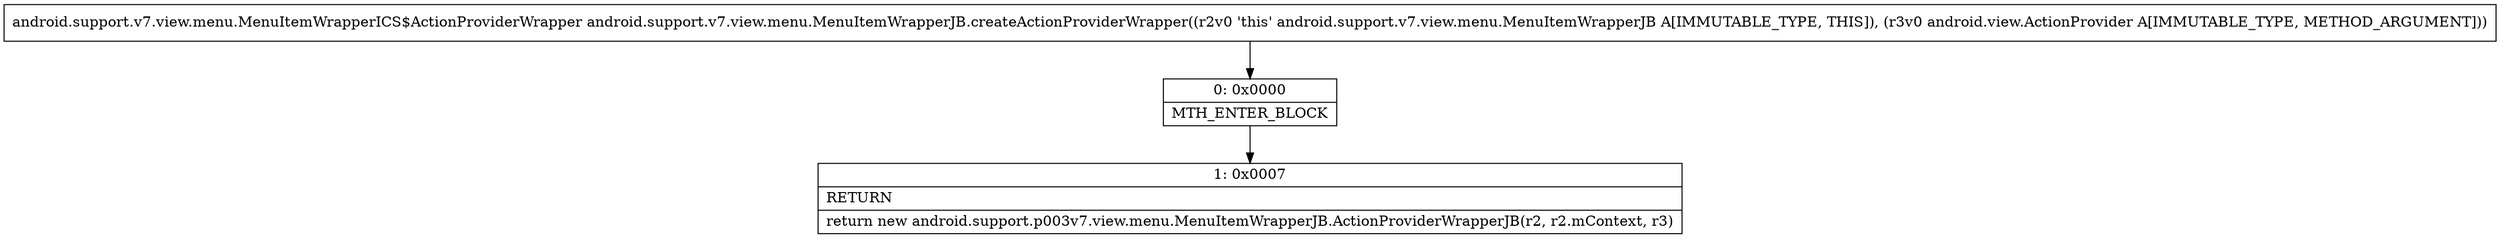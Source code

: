 digraph "CFG forandroid.support.v7.view.menu.MenuItemWrapperJB.createActionProviderWrapper(Landroid\/view\/ActionProvider;)Landroid\/support\/v7\/view\/menu\/MenuItemWrapperICS$ActionProviderWrapper;" {
Node_0 [shape=record,label="{0\:\ 0x0000|MTH_ENTER_BLOCK\l}"];
Node_1 [shape=record,label="{1\:\ 0x0007|RETURN\l|return new android.support.p003v7.view.menu.MenuItemWrapperJB.ActionProviderWrapperJB(r2, r2.mContext, r3)\l}"];
MethodNode[shape=record,label="{android.support.v7.view.menu.MenuItemWrapperICS$ActionProviderWrapper android.support.v7.view.menu.MenuItemWrapperJB.createActionProviderWrapper((r2v0 'this' android.support.v7.view.menu.MenuItemWrapperJB A[IMMUTABLE_TYPE, THIS]), (r3v0 android.view.ActionProvider A[IMMUTABLE_TYPE, METHOD_ARGUMENT])) }"];
MethodNode -> Node_0;
Node_0 -> Node_1;
}

